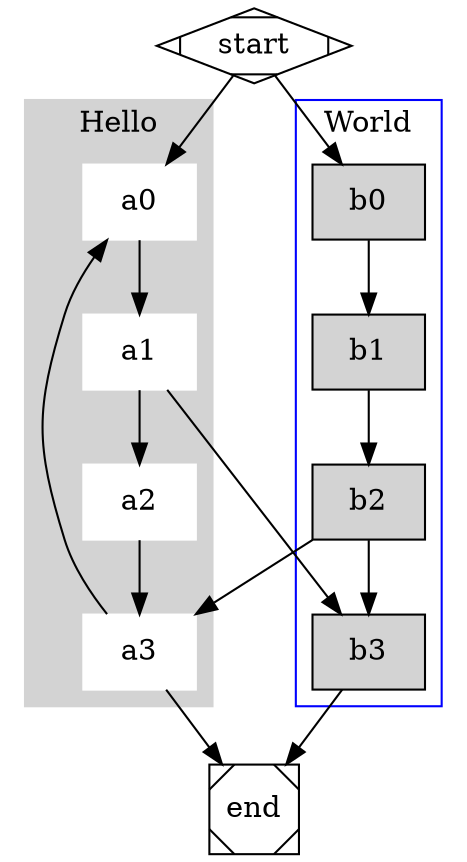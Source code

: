 digraph G {
                node [shape=rect];
 
                subgraph cluster_0 {
                    style=filled;
                    color=lightgrey;
                    node [style=filled,color=white];
                    a0 -> a1 -> a2 -> a3;
                    label = "Hello";
                }
 
                subgraph cluster_1 {
                    node [style=filled];
                    b0 -> b1 -> b2 -> b3;
                    label = "World";
                    color=blue
                }
 
                start -> a0;
                start -> b0;
                a1 -> b3;
                b2 -> a3;
                a3 -> a0;
                a3 -> end;
                b3 -> end;
 
                start [shape=Mdiamond];
                end [shape=Msquare];
            }
